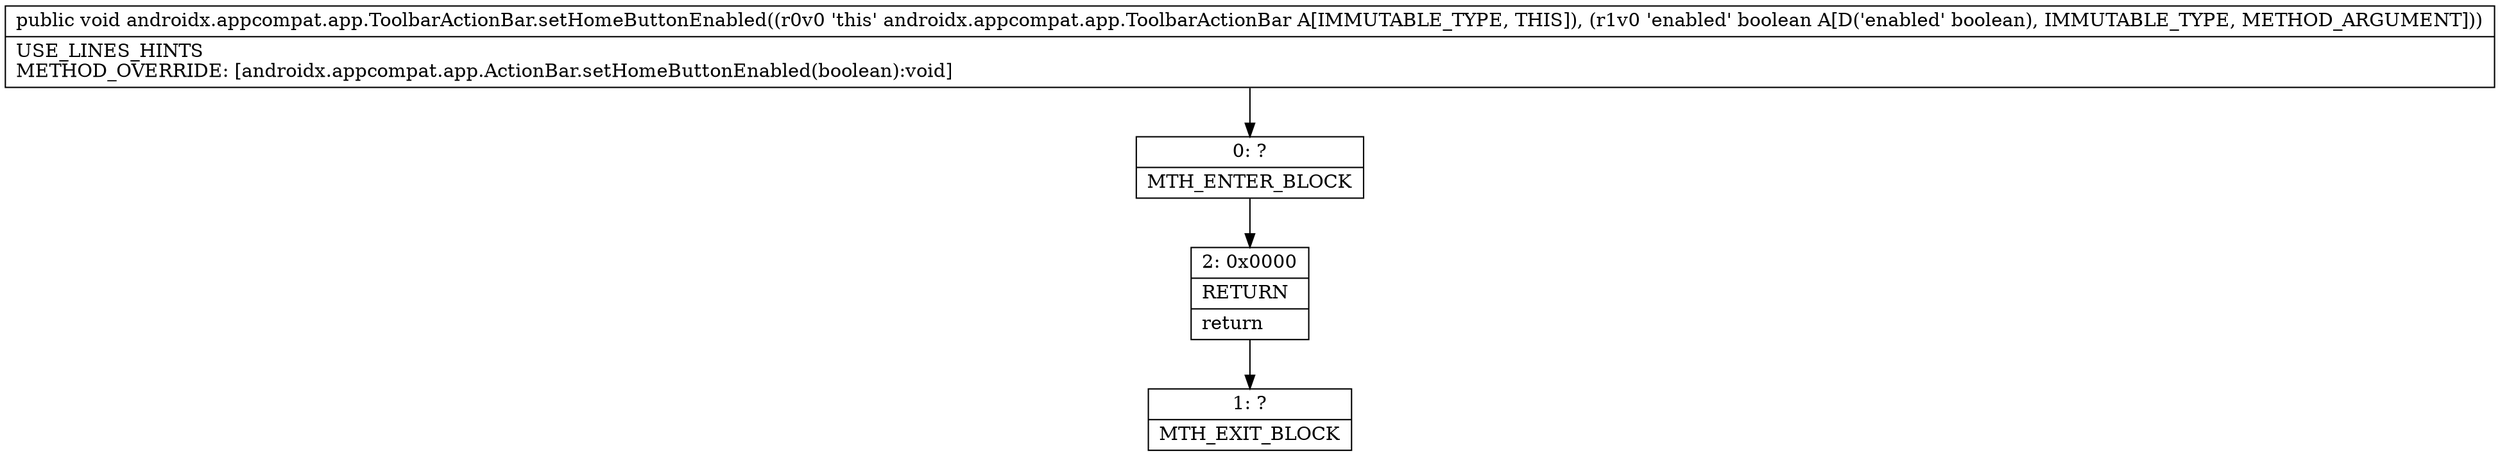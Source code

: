 digraph "CFG forandroidx.appcompat.app.ToolbarActionBar.setHomeButtonEnabled(Z)V" {
Node_0 [shape=record,label="{0\:\ ?|MTH_ENTER_BLOCK\l}"];
Node_2 [shape=record,label="{2\:\ 0x0000|RETURN\l|return\l}"];
Node_1 [shape=record,label="{1\:\ ?|MTH_EXIT_BLOCK\l}"];
MethodNode[shape=record,label="{public void androidx.appcompat.app.ToolbarActionBar.setHomeButtonEnabled((r0v0 'this' androidx.appcompat.app.ToolbarActionBar A[IMMUTABLE_TYPE, THIS]), (r1v0 'enabled' boolean A[D('enabled' boolean), IMMUTABLE_TYPE, METHOD_ARGUMENT]))  | USE_LINES_HINTS\lMETHOD_OVERRIDE: [androidx.appcompat.app.ActionBar.setHomeButtonEnabled(boolean):void]\l}"];
MethodNode -> Node_0;Node_0 -> Node_2;
Node_2 -> Node_1;
}


